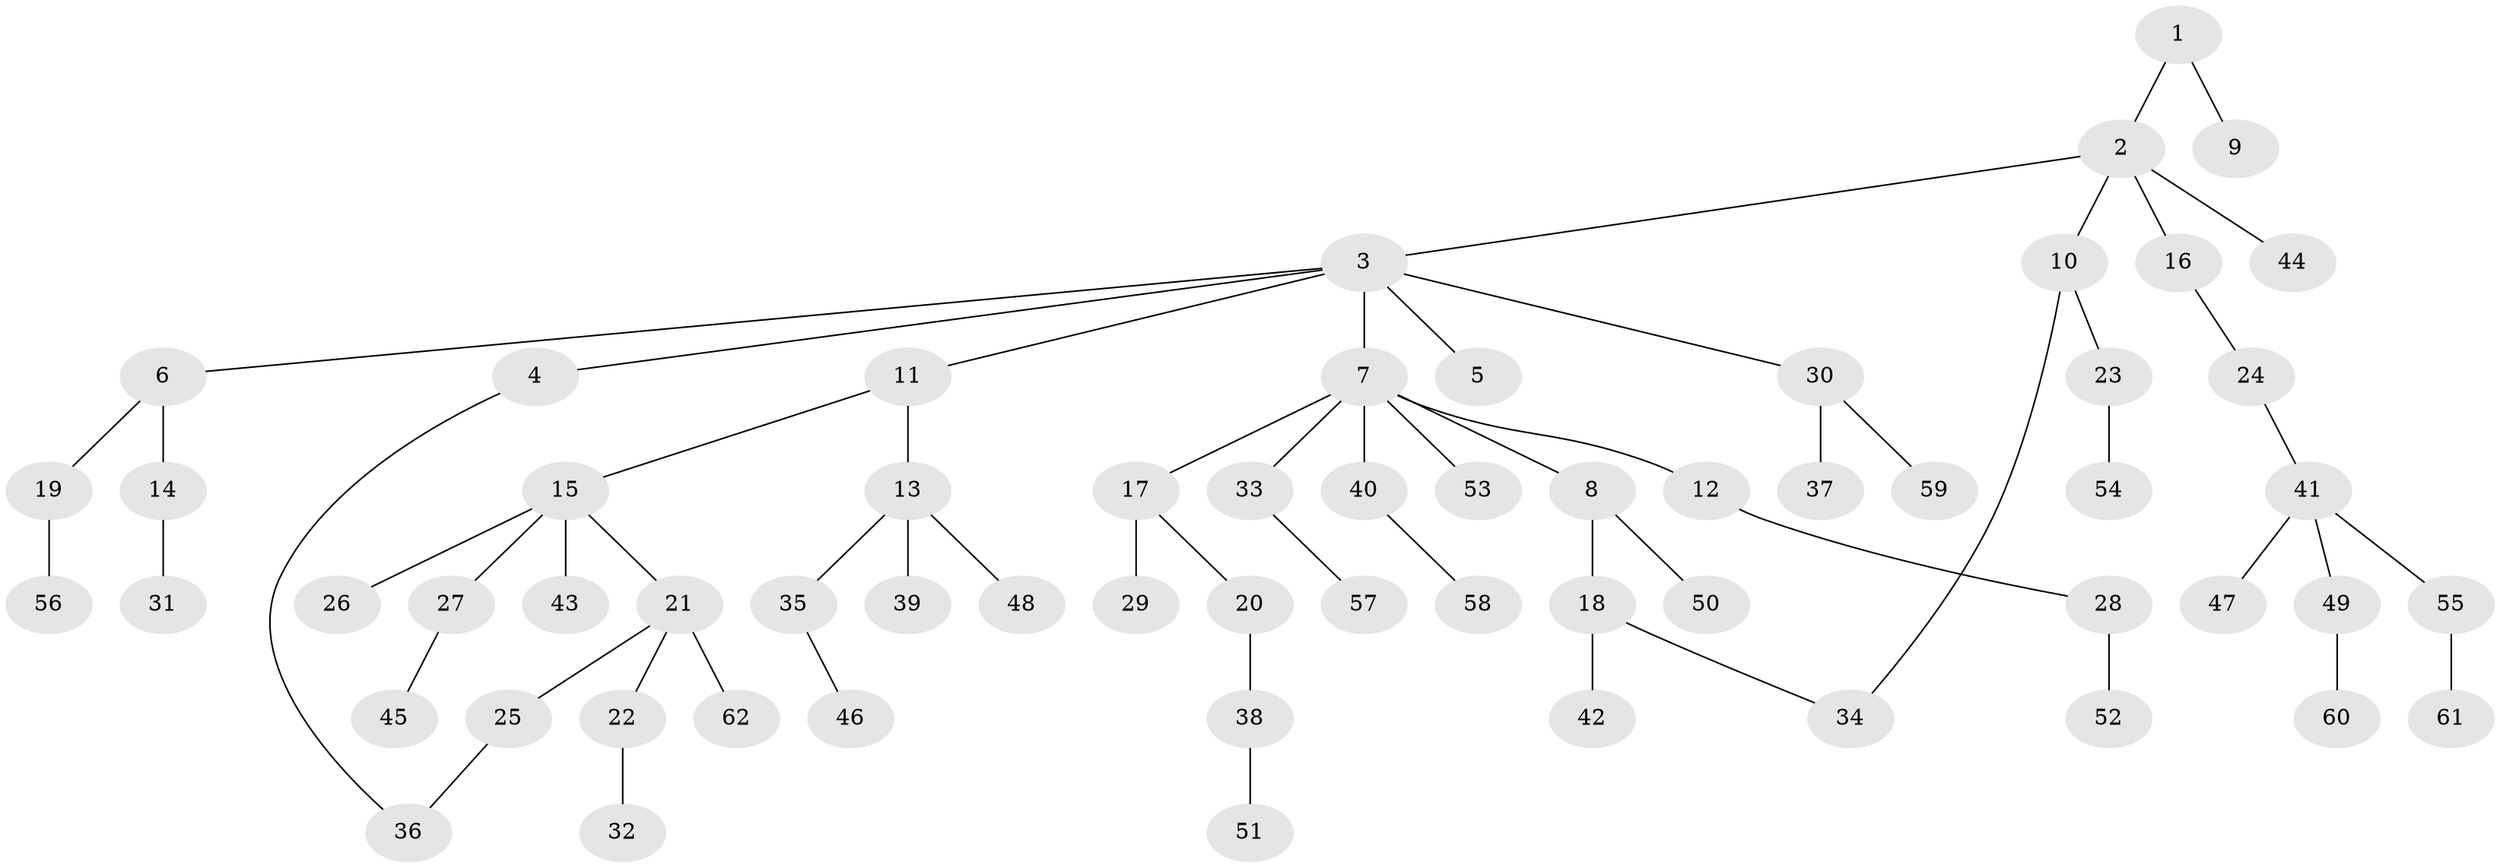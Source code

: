 // Generated by graph-tools (version 1.1) at 2025/25/03/09/25 03:25:35]
// undirected, 62 vertices, 63 edges
graph export_dot {
graph [start="1"]
  node [color=gray90,style=filled];
  1;
  2;
  3;
  4;
  5;
  6;
  7;
  8;
  9;
  10;
  11;
  12;
  13;
  14;
  15;
  16;
  17;
  18;
  19;
  20;
  21;
  22;
  23;
  24;
  25;
  26;
  27;
  28;
  29;
  30;
  31;
  32;
  33;
  34;
  35;
  36;
  37;
  38;
  39;
  40;
  41;
  42;
  43;
  44;
  45;
  46;
  47;
  48;
  49;
  50;
  51;
  52;
  53;
  54;
  55;
  56;
  57;
  58;
  59;
  60;
  61;
  62;
  1 -- 2;
  1 -- 9;
  2 -- 3;
  2 -- 10;
  2 -- 16;
  2 -- 44;
  3 -- 4;
  3 -- 5;
  3 -- 6;
  3 -- 7;
  3 -- 11;
  3 -- 30;
  4 -- 36;
  6 -- 14;
  6 -- 19;
  7 -- 8;
  7 -- 12;
  7 -- 17;
  7 -- 33;
  7 -- 40;
  7 -- 53;
  8 -- 18;
  8 -- 50;
  10 -- 23;
  10 -- 34;
  11 -- 13;
  11 -- 15;
  12 -- 28;
  13 -- 35;
  13 -- 39;
  13 -- 48;
  14 -- 31;
  15 -- 21;
  15 -- 26;
  15 -- 27;
  15 -- 43;
  16 -- 24;
  17 -- 20;
  17 -- 29;
  18 -- 42;
  18 -- 34;
  19 -- 56;
  20 -- 38;
  21 -- 22;
  21 -- 25;
  21 -- 62;
  22 -- 32;
  23 -- 54;
  24 -- 41;
  25 -- 36;
  27 -- 45;
  28 -- 52;
  30 -- 37;
  30 -- 59;
  33 -- 57;
  35 -- 46;
  38 -- 51;
  40 -- 58;
  41 -- 47;
  41 -- 49;
  41 -- 55;
  49 -- 60;
  55 -- 61;
}
